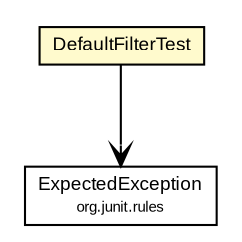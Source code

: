 #!/usr/local/bin/dot
#
# Class diagram 
# Generated by UMLGraph version R5_6-24-gf6e263 (http://www.umlgraph.org/)
#

digraph G {
	edge [fontname="arial",fontsize=10,labelfontname="arial",labelfontsize=10];
	node [fontname="arial",fontsize=10,shape=plaintext];
	nodesep=0.25;
	ranksep=0.5;
	// org.settings4j.settings.DefaultFilterTest
	c705 [label=<<table title="org.settings4j.settings.DefaultFilterTest" border="0" cellborder="1" cellspacing="0" cellpadding="2" port="p" bgcolor="lemonChiffon" href="./DefaultFilterTest.html">
		<tr><td><table border="0" cellspacing="0" cellpadding="1">
<tr><td align="center" balign="center"> DefaultFilterTest </td></tr>
		</table></td></tr>
		</table>>, URL="./DefaultFilterTest.html", fontname="arial", fontcolor="black", fontsize=9.0];
	// org.settings4j.settings.DefaultFilterTest NAVASSOC org.junit.rules.ExpectedException
	c705:p -> c711:p [taillabel="", label="", headlabel="", fontname="arial", fontcolor="black", fontsize=10.0, color="black", arrowhead=open];
	// org.junit.rules.ExpectedException
	c711 [label=<<table title="org.junit.rules.ExpectedException" border="0" cellborder="1" cellspacing="0" cellpadding="2" port="p" href="http://junit.org/javadoc/latest/org/junit/rules/ExpectedException.html">
		<tr><td><table border="0" cellspacing="0" cellpadding="1">
<tr><td align="center" balign="center"> ExpectedException </td></tr>
<tr><td align="center" balign="center"><font point-size="7.0"> org.junit.rules </font></td></tr>
		</table></td></tr>
		</table>>, URL="http://junit.org/javadoc/latest/org/junit/rules/ExpectedException.html", fontname="arial", fontcolor="black", fontsize=9.0];
}

